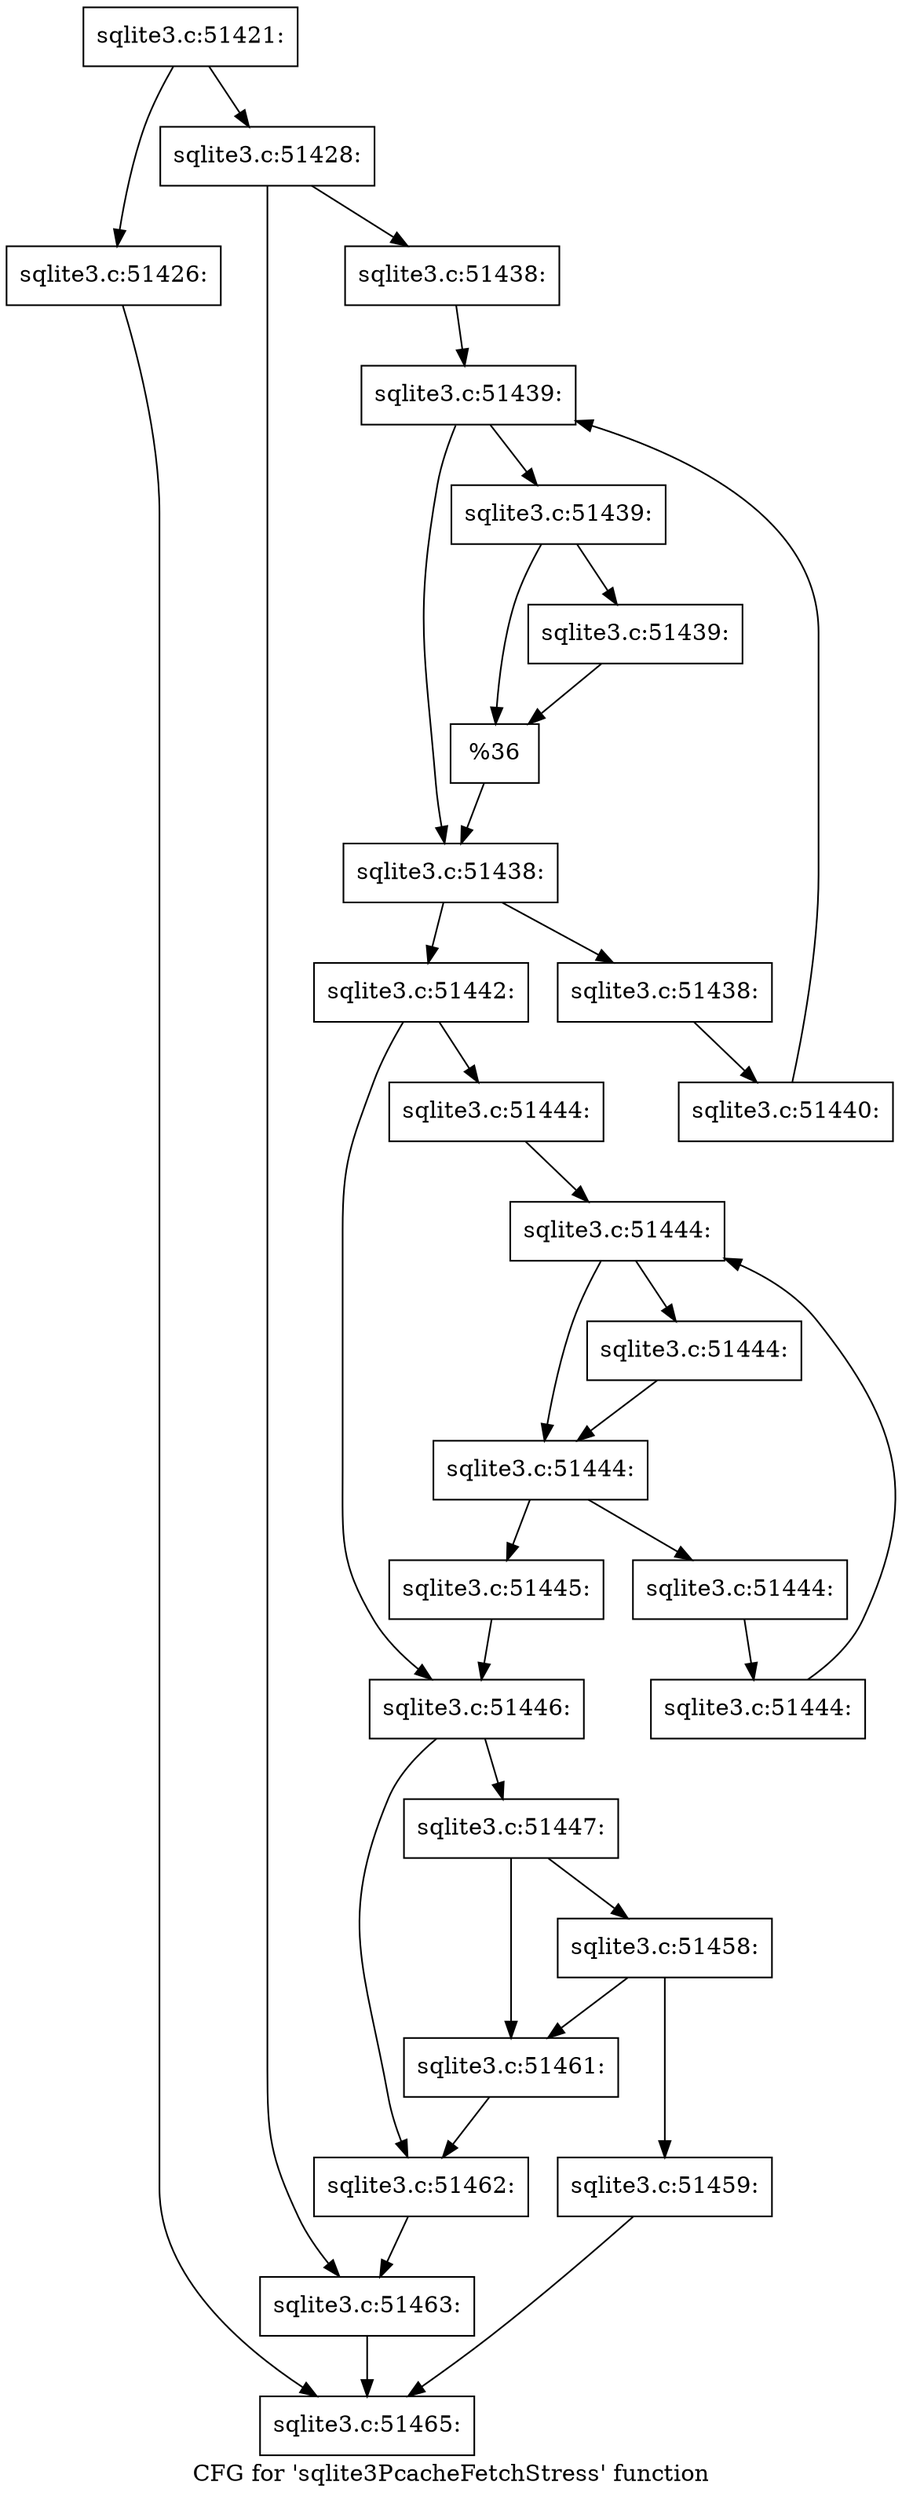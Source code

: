 digraph "CFG for 'sqlite3PcacheFetchStress' function" {
	label="CFG for 'sqlite3PcacheFetchStress' function";

	Node0x55c0f58b24b0 [shape=record,label="{sqlite3.c:51421:}"];
	Node0x55c0f58b24b0 -> Node0x55c0f74f62d0;
	Node0x55c0f58b24b0 -> Node0x55c0f74f6320;
	Node0x55c0f74f62d0 [shape=record,label="{sqlite3.c:51426:}"];
	Node0x55c0f74f62d0 -> Node0x55c0f57ea050;
	Node0x55c0f74f6320 [shape=record,label="{sqlite3.c:51428:}"];
	Node0x55c0f74f6320 -> Node0x55c0f74f69b0;
	Node0x55c0f74f6320 -> Node0x55c0f74f6a00;
	Node0x55c0f74f69b0 [shape=record,label="{sqlite3.c:51438:}"];
	Node0x55c0f74f69b0 -> Node0x55c0f74f7350;
	Node0x55c0f74f7350 [shape=record,label="{sqlite3.c:51439:}"];
	Node0x55c0f74f7350 -> Node0x55c0f74f7640;
	Node0x55c0f74f7350 -> Node0x55c0f74f75f0;
	Node0x55c0f74f7640 [shape=record,label="{sqlite3.c:51439:}"];
	Node0x55c0f74f7640 -> Node0x55c0f74f7980;
	Node0x55c0f74f7640 -> Node0x55c0f74f79d0;
	Node0x55c0f74f79d0 [shape=record,label="{sqlite3.c:51439:}"];
	Node0x55c0f74f79d0 -> Node0x55c0f74f7980;
	Node0x55c0f74f7980 [shape=record,label="{%36}"];
	Node0x55c0f74f7980 -> Node0x55c0f74f75f0;
	Node0x55c0f74f75f0 [shape=record,label="{sqlite3.c:51438:}"];
	Node0x55c0f74f75f0 -> Node0x55c0f74f7570;
	Node0x55c0f74f75f0 -> Node0x55c0f74f7040;
	Node0x55c0f74f7570 [shape=record,label="{sqlite3.c:51438:}"];
	Node0x55c0f74f7570 -> Node0x55c0f74f74e0;
	Node0x55c0f74f74e0 [shape=record,label="{sqlite3.c:51440:}"];
	Node0x55c0f74f74e0 -> Node0x55c0f74f7350;
	Node0x55c0f74f7040 [shape=record,label="{sqlite3.c:51442:}"];
	Node0x55c0f74f7040 -> Node0x55c0f74f8d40;
	Node0x55c0f74f7040 -> Node0x55c0f74f8cf0;
	Node0x55c0f74f8cf0 [shape=record,label="{sqlite3.c:51444:}"];
	Node0x55c0f74f8cf0 -> Node0x55c0f74f9390;
	Node0x55c0f74f9390 [shape=record,label="{sqlite3.c:51444:}"];
	Node0x55c0f74f9390 -> Node0x55c0f74f9680;
	Node0x55c0f74f9390 -> Node0x55c0f74f9630;
	Node0x55c0f74f9680 [shape=record,label="{sqlite3.c:51444:}"];
	Node0x55c0f74f9680 -> Node0x55c0f74f9630;
	Node0x55c0f74f9630 [shape=record,label="{sqlite3.c:51444:}"];
	Node0x55c0f74f9630 -> Node0x55c0f74f95b0;
	Node0x55c0f74f9630 -> Node0x55c0f74f9010;
	Node0x55c0f74f95b0 [shape=record,label="{sqlite3.c:51444:}"];
	Node0x55c0f74f95b0 -> Node0x55c0f74f9520;
	Node0x55c0f74f9520 [shape=record,label="{sqlite3.c:51444:}"];
	Node0x55c0f74f9520 -> Node0x55c0f74f9390;
	Node0x55c0f74f9010 [shape=record,label="{sqlite3.c:51445:}"];
	Node0x55c0f74f9010 -> Node0x55c0f74f8d40;
	Node0x55c0f74f8d40 [shape=record,label="{sqlite3.c:51446:}"];
	Node0x55c0f74f8d40 -> Node0x55c0f74fa350;
	Node0x55c0f74f8d40 -> Node0x55c0f74fa3a0;
	Node0x55c0f74fa350 [shape=record,label="{sqlite3.c:51447:}"];
	Node0x55c0f74fa350 -> Node0x55c0f74fb0c0;
	Node0x55c0f74fa350 -> Node0x55c0f74fb070;
	Node0x55c0f74fb0c0 [shape=record,label="{sqlite3.c:51458:}"];
	Node0x55c0f74fb0c0 -> Node0x55c0f74fb020;
	Node0x55c0f74fb0c0 -> Node0x55c0f74fb070;
	Node0x55c0f74fb020 [shape=record,label="{sqlite3.c:51459:}"];
	Node0x55c0f74fb020 -> Node0x55c0f57ea050;
	Node0x55c0f74fb070 [shape=record,label="{sqlite3.c:51461:}"];
	Node0x55c0f74fb070 -> Node0x55c0f74fa3a0;
	Node0x55c0f74fa3a0 [shape=record,label="{sqlite3.c:51462:}"];
	Node0x55c0f74fa3a0 -> Node0x55c0f74f6a00;
	Node0x55c0f74f6a00 [shape=record,label="{sqlite3.c:51463:}"];
	Node0x55c0f74f6a00 -> Node0x55c0f57ea050;
	Node0x55c0f57ea050 [shape=record,label="{sqlite3.c:51465:}"];
}
